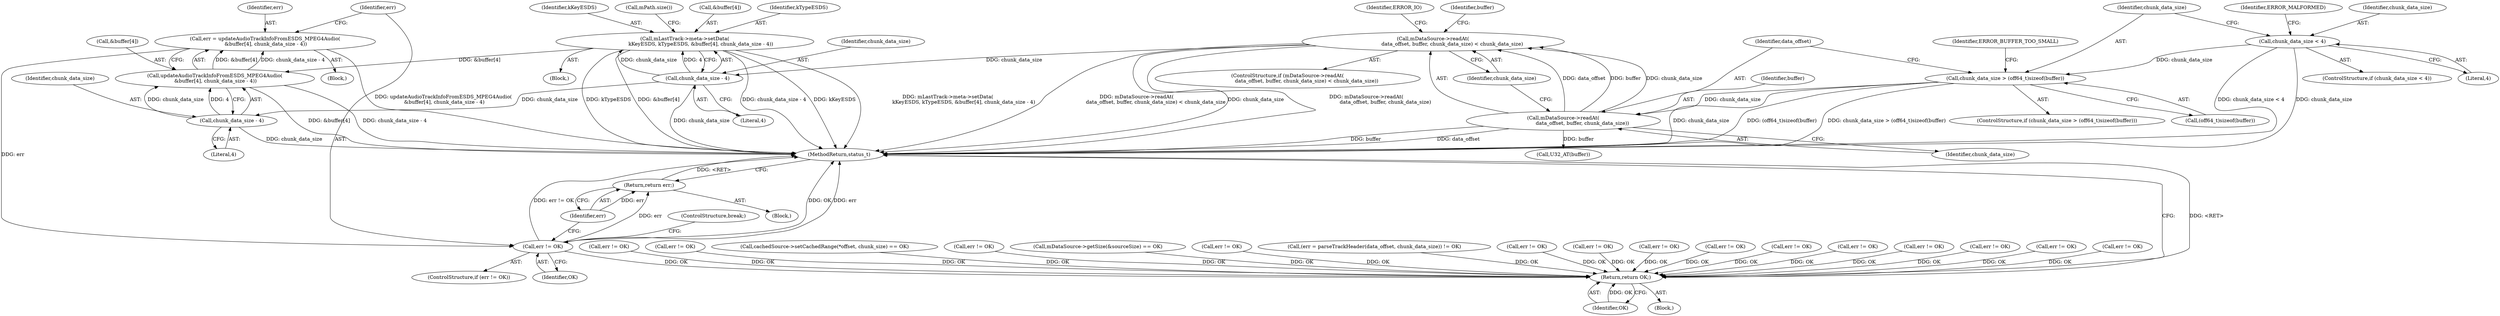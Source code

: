 digraph "0_Android_6fe85f7e15203e48df2cc3e8e1c4bc6ad49dc968@API" {
"1002118" [label="(Call,err = updateAudioTrackInfoFromESDS_MPEG4Audio(\n &buffer[4], chunk_data_size - 4))"];
"1002120" [label="(Call,updateAudioTrackInfoFromESDS_MPEG4Audio(\n &buffer[4], chunk_data_size - 4))"];
"1002090" [label="(Call,mLastTrack->meta->setData(\n                    kKeyESDS, kTypeESDS, &buffer[4], chunk_data_size - 4))"];
"1002097" [label="(Call,chunk_data_size - 4)"];
"1002073" [label="(Call,mDataSource->readAt(\n                        data_offset, buffer, chunk_data_size) < chunk_data_size)"];
"1002074" [label="(Call,mDataSource->readAt(\n                        data_offset, buffer, chunk_data_size))"];
"1002063" [label="(Call,chunk_data_size > (off64_t)sizeof(buffer))"];
"1002055" [label="(Call,chunk_data_size < 4)"];
"1002125" [label="(Call,chunk_data_size - 4)"];
"1002129" [label="(Call,err != OK)"];
"1002133" [label="(Return,return err;)"];
"1002929" [label="(Return,return OK;)"];
"1000565" [label="(Call,err != OK)"];
"1002064" [label="(Identifier,chunk_data_size)"];
"1002060" [label="(Identifier,ERROR_MALFORMED)"];
"1002090" [label="(Call,mLastTrack->meta->setData(\n                    kKeyESDS, kTypeESDS, &buffer[4], chunk_data_size - 4))"];
"1002098" [label="(Identifier,chunk_data_size)"];
"1001772" [label="(Call,err != OK)"];
"1002126" [label="(Identifier,chunk_data_size)"];
"1002931" [label="(MethodReturn,status_t)"];
"1002084" [label="(Call,U32_AT(buffer))"];
"1002128" [label="(ControlStructure,if (err != OK))"];
"1002121" [label="(Call,&buffer[4])"];
"1000394" [label="(Call,cachedSource->setCachedRange(*offset, chunk_size) == OK)"];
"1002118" [label="(Call,err = updateAudioTrackInfoFromESDS_MPEG4Audio(\n &buffer[4], chunk_data_size - 4))"];
"1002075" [label="(Identifier,data_offset)"];
"1001475" [label="(Call,err != OK)"];
"1002074" [label="(Call,mDataSource->readAt(\n                        data_offset, buffer, chunk_data_size))"];
"1002062" [label="(ControlStructure,if (chunk_data_size > (off64_t)sizeof(buffer)))"];
"1002085" [label="(Identifier,buffer)"];
"1002077" [label="(Identifier,chunk_data_size)"];
"1002129" [label="(Call,err != OK)"];
"1002132" [label="(Block,)"];
"1000191" [label="(Call,mDataSource->getSize(&sourceSize) == OK)"];
"1000493" [label="(Call,err != OK)"];
"1002125" [label="(Call,chunk_data_size - 4)"];
"1002134" [label="(Identifier,err)"];
"1002081" [label="(Identifier,ERROR_IO)"];
"1002092" [label="(Identifier,kTypeESDS)"];
"1002116" [label="(Block,)"];
"1002071" [label="(Identifier,ERROR_BUFFER_TOO_SMALL)"];
"1000988" [label="(Call,(err = parseTrackHeader(data_offset, chunk_data_size)) != OK)"];
"1002130" [label="(Identifier,err)"];
"1002063" [label="(Call,chunk_data_size > (off64_t)sizeof(buffer))"];
"1002930" [label="(Identifier,OK)"];
"1002929" [label="(Return,return OK;)"];
"1002133" [label="(Return,return err;)"];
"1002120" [label="(Call,updateAudioTrackInfoFromESDS_MPEG4Audio(\n &buffer[4], chunk_data_size - 4))"];
"1001744" [label="(Call,err != OK)"];
"1002127" [label="(Literal,4)"];
"1001992" [label="(Call,err != OK)"];
"1002091" [label="(Identifier,kKeyESDS)"];
"1002072" [label="(ControlStructure,if (mDataSource->readAt(\n                        data_offset, buffer, chunk_data_size) < chunk_data_size))"];
"1002065" [label="(Call,(off64_t)sizeof(buffer))"];
"1002330" [label="(Call,err != OK)"];
"1002097" [label="(Call,chunk_data_size - 4)"];
"1002131" [label="(Identifier,OK)"];
"1002056" [label="(Identifier,chunk_data_size)"];
"1002135" [label="(ControlStructure,break;)"];
"1002054" [label="(ControlStructure,if (chunk_data_size < 4))"];
"1001610" [label="(Call,err != OK)"];
"1002057" [label="(Literal,4)"];
"1002078" [label="(Identifier,chunk_data_size)"];
"1002076" [label="(Identifier,buffer)"];
"1001973" [label="(Call,err != OK)"];
"1002103" [label="(Call,mPath.size())"];
"1002055" [label="(Call,chunk_data_size < 4)"];
"1002879" [label="(Call,err != OK)"];
"1002119" [label="(Identifier,err)"];
"1001791" [label="(Call,err != OK)"];
"1002073" [label="(Call,mDataSource->readAt(\n                        data_offset, buffer, chunk_data_size) < chunk_data_size)"];
"1000106" [label="(Block,)"];
"1002295" [label="(Call,err != OK)"];
"1002099" [label="(Literal,4)"];
"1002049" [label="(Block,)"];
"1002093" [label="(Call,&buffer[4])"];
"1001824" [label="(Call,err != OK)"];
"1001954" [label="(Call,err != OK)"];
"1002118" -> "1002116"  [label="AST: "];
"1002118" -> "1002120"  [label="CFG: "];
"1002119" -> "1002118"  [label="AST: "];
"1002120" -> "1002118"  [label="AST: "];
"1002130" -> "1002118"  [label="CFG: "];
"1002118" -> "1002931"  [label="DDG: updateAudioTrackInfoFromESDS_MPEG4Audio(\n &buffer[4], chunk_data_size - 4)"];
"1002120" -> "1002118"  [label="DDG: &buffer[4]"];
"1002120" -> "1002118"  [label="DDG: chunk_data_size - 4"];
"1002118" -> "1002129"  [label="DDG: err"];
"1002120" -> "1002125"  [label="CFG: "];
"1002121" -> "1002120"  [label="AST: "];
"1002125" -> "1002120"  [label="AST: "];
"1002120" -> "1002931"  [label="DDG: &buffer[4]"];
"1002120" -> "1002931"  [label="DDG: chunk_data_size - 4"];
"1002090" -> "1002120"  [label="DDG: &buffer[4]"];
"1002125" -> "1002120"  [label="DDG: chunk_data_size"];
"1002125" -> "1002120"  [label="DDG: 4"];
"1002090" -> "1002049"  [label="AST: "];
"1002090" -> "1002097"  [label="CFG: "];
"1002091" -> "1002090"  [label="AST: "];
"1002092" -> "1002090"  [label="AST: "];
"1002093" -> "1002090"  [label="AST: "];
"1002097" -> "1002090"  [label="AST: "];
"1002103" -> "1002090"  [label="CFG: "];
"1002090" -> "1002931"  [label="DDG: chunk_data_size - 4"];
"1002090" -> "1002931"  [label="DDG: kKeyESDS"];
"1002090" -> "1002931"  [label="DDG: mLastTrack->meta->setData(\n                    kKeyESDS, kTypeESDS, &buffer[4], chunk_data_size - 4)"];
"1002090" -> "1002931"  [label="DDG: kTypeESDS"];
"1002090" -> "1002931"  [label="DDG: &buffer[4]"];
"1002097" -> "1002090"  [label="DDG: chunk_data_size"];
"1002097" -> "1002090"  [label="DDG: 4"];
"1002097" -> "1002099"  [label="CFG: "];
"1002098" -> "1002097"  [label="AST: "];
"1002099" -> "1002097"  [label="AST: "];
"1002097" -> "1002931"  [label="DDG: chunk_data_size"];
"1002073" -> "1002097"  [label="DDG: chunk_data_size"];
"1002097" -> "1002125"  [label="DDG: chunk_data_size"];
"1002073" -> "1002072"  [label="AST: "];
"1002073" -> "1002078"  [label="CFG: "];
"1002074" -> "1002073"  [label="AST: "];
"1002078" -> "1002073"  [label="AST: "];
"1002081" -> "1002073"  [label="CFG: "];
"1002085" -> "1002073"  [label="CFG: "];
"1002073" -> "1002931"  [label="DDG: mDataSource->readAt(\n                        data_offset, buffer, chunk_data_size) < chunk_data_size"];
"1002073" -> "1002931"  [label="DDG: chunk_data_size"];
"1002073" -> "1002931"  [label="DDG: mDataSource->readAt(\n                        data_offset, buffer, chunk_data_size)"];
"1002074" -> "1002073"  [label="DDG: data_offset"];
"1002074" -> "1002073"  [label="DDG: buffer"];
"1002074" -> "1002073"  [label="DDG: chunk_data_size"];
"1002074" -> "1002077"  [label="CFG: "];
"1002075" -> "1002074"  [label="AST: "];
"1002076" -> "1002074"  [label="AST: "];
"1002077" -> "1002074"  [label="AST: "];
"1002078" -> "1002074"  [label="CFG: "];
"1002074" -> "1002931"  [label="DDG: data_offset"];
"1002074" -> "1002931"  [label="DDG: buffer"];
"1002063" -> "1002074"  [label="DDG: chunk_data_size"];
"1002074" -> "1002084"  [label="DDG: buffer"];
"1002063" -> "1002062"  [label="AST: "];
"1002063" -> "1002065"  [label="CFG: "];
"1002064" -> "1002063"  [label="AST: "];
"1002065" -> "1002063"  [label="AST: "];
"1002071" -> "1002063"  [label="CFG: "];
"1002075" -> "1002063"  [label="CFG: "];
"1002063" -> "1002931"  [label="DDG: (off64_t)sizeof(buffer)"];
"1002063" -> "1002931"  [label="DDG: chunk_data_size > (off64_t)sizeof(buffer)"];
"1002063" -> "1002931"  [label="DDG: chunk_data_size"];
"1002055" -> "1002063"  [label="DDG: chunk_data_size"];
"1002055" -> "1002054"  [label="AST: "];
"1002055" -> "1002057"  [label="CFG: "];
"1002056" -> "1002055"  [label="AST: "];
"1002057" -> "1002055"  [label="AST: "];
"1002060" -> "1002055"  [label="CFG: "];
"1002064" -> "1002055"  [label="CFG: "];
"1002055" -> "1002931"  [label="DDG: chunk_data_size < 4"];
"1002055" -> "1002931"  [label="DDG: chunk_data_size"];
"1002125" -> "1002127"  [label="CFG: "];
"1002126" -> "1002125"  [label="AST: "];
"1002127" -> "1002125"  [label="AST: "];
"1002125" -> "1002931"  [label="DDG: chunk_data_size"];
"1002129" -> "1002128"  [label="AST: "];
"1002129" -> "1002131"  [label="CFG: "];
"1002130" -> "1002129"  [label="AST: "];
"1002131" -> "1002129"  [label="AST: "];
"1002134" -> "1002129"  [label="CFG: "];
"1002135" -> "1002129"  [label="CFG: "];
"1002129" -> "1002931"  [label="DDG: OK"];
"1002129" -> "1002931"  [label="DDG: err"];
"1002129" -> "1002931"  [label="DDG: err != OK"];
"1002129" -> "1002133"  [label="DDG: err"];
"1002129" -> "1002929"  [label="DDG: OK"];
"1002133" -> "1002132"  [label="AST: "];
"1002133" -> "1002134"  [label="CFG: "];
"1002134" -> "1002133"  [label="AST: "];
"1002931" -> "1002133"  [label="CFG: "];
"1002133" -> "1002931"  [label="DDG: <RET>"];
"1002134" -> "1002133"  [label="DDG: err"];
"1002929" -> "1000106"  [label="AST: "];
"1002929" -> "1002930"  [label="CFG: "];
"1002930" -> "1002929"  [label="AST: "];
"1002931" -> "1002929"  [label="CFG: "];
"1002929" -> "1002931"  [label="DDG: <RET>"];
"1002930" -> "1002929"  [label="DDG: OK"];
"1002295" -> "1002929"  [label="DDG: OK"];
"1000191" -> "1002929"  [label="DDG: OK"];
"1001744" -> "1002929"  [label="DDG: OK"];
"1000493" -> "1002929"  [label="DDG: OK"];
"1000565" -> "1002929"  [label="DDG: OK"];
"1001772" -> "1002929"  [label="DDG: OK"];
"1001791" -> "1002929"  [label="DDG: OK"];
"1000394" -> "1002929"  [label="DDG: OK"];
"1001973" -> "1002929"  [label="DDG: OK"];
"1002879" -> "1002929"  [label="DDG: OK"];
"1001475" -> "1002929"  [label="DDG: OK"];
"1001610" -> "1002929"  [label="DDG: OK"];
"1001992" -> "1002929"  [label="DDG: OK"];
"1001954" -> "1002929"  [label="DDG: OK"];
"1000988" -> "1002929"  [label="DDG: OK"];
"1001824" -> "1002929"  [label="DDG: OK"];
"1002330" -> "1002929"  [label="DDG: OK"];
}
